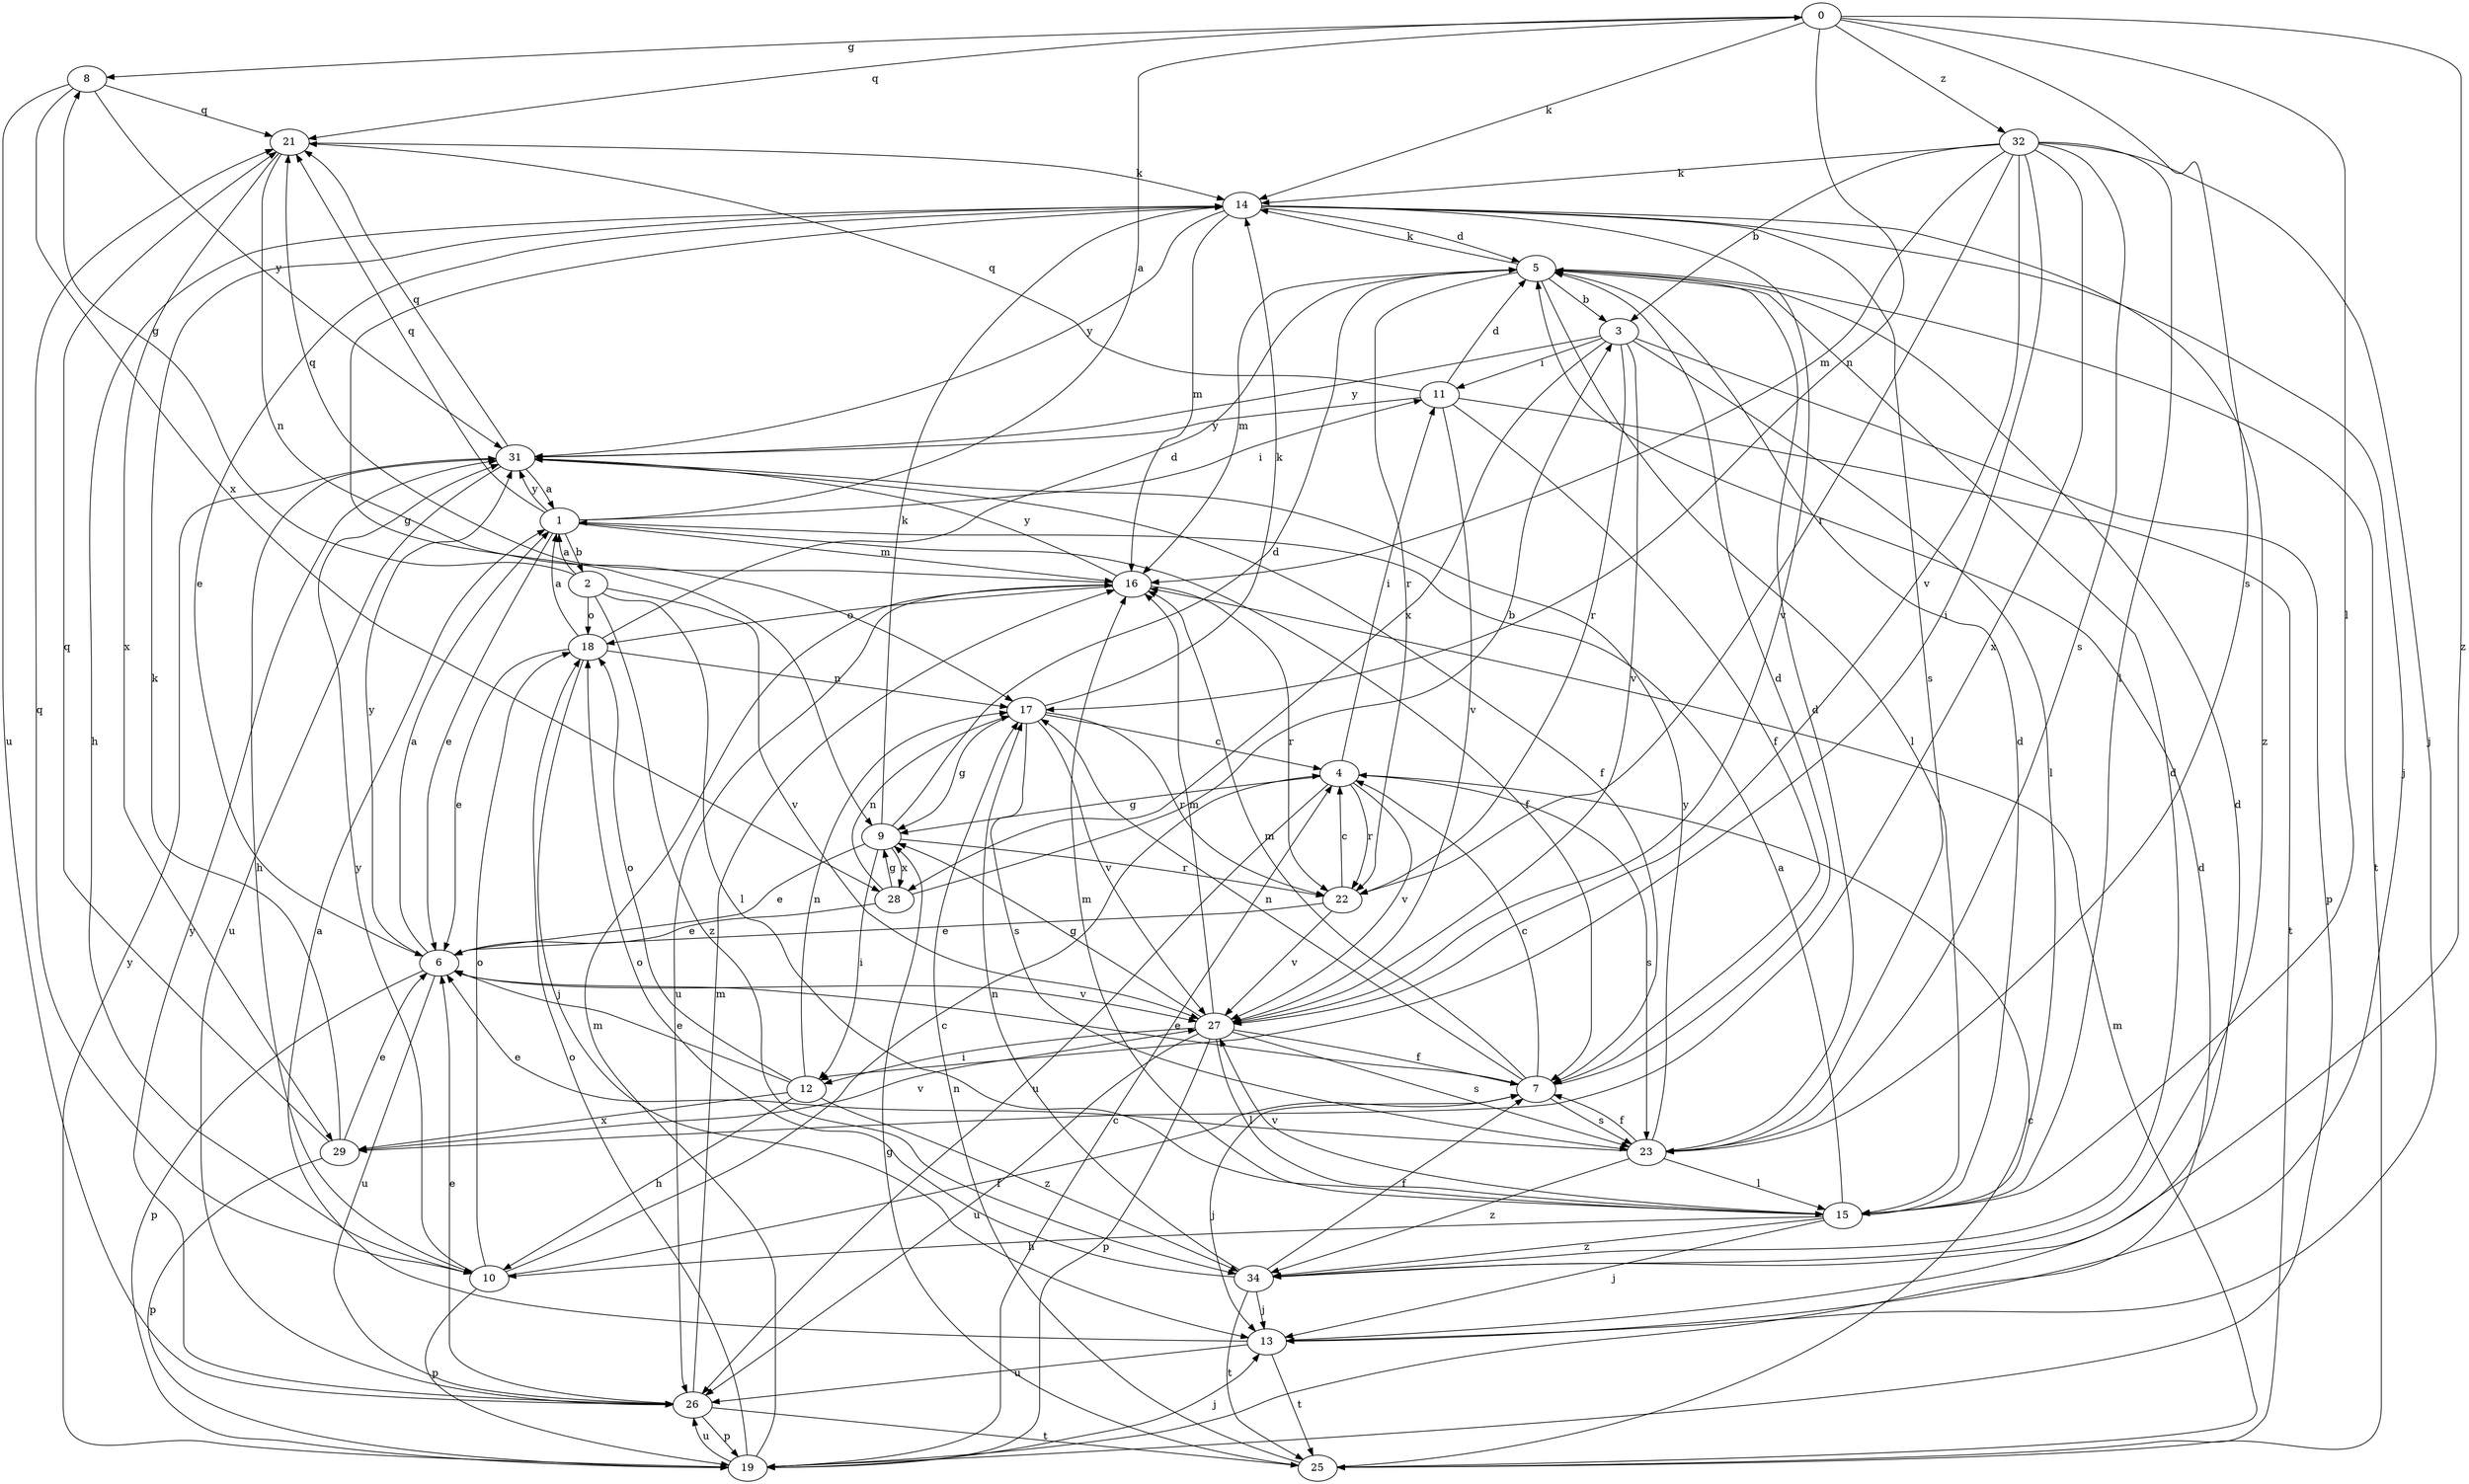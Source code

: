 strict digraph  {
0;
1;
2;
3;
4;
5;
6;
7;
8;
9;
10;
11;
12;
13;
14;
15;
16;
17;
18;
19;
21;
22;
23;
25;
26;
27;
28;
29;
31;
32;
34;
0 -> 8  [label=g];
0 -> 14  [label=k];
0 -> 15  [label=l];
0 -> 17  [label=n];
0 -> 21  [label=q];
0 -> 23  [label=s];
0 -> 32  [label=z];
0 -> 34  [label=z];
1 -> 0  [label=a];
1 -> 2  [label=b];
1 -> 6  [label=e];
1 -> 7  [label=f];
1 -> 11  [label=i];
1 -> 16  [label=m];
1 -> 21  [label=q];
1 -> 31  [label=y];
2 -> 1  [label=a];
2 -> 8  [label=g];
2 -> 15  [label=l];
2 -> 18  [label=o];
2 -> 27  [label=v];
2 -> 34  [label=z];
3 -> 11  [label=i];
3 -> 15  [label=l];
3 -> 19  [label=p];
3 -> 22  [label=r];
3 -> 27  [label=v];
3 -> 28  [label=x];
3 -> 31  [label=y];
4 -> 9  [label=g];
4 -> 11  [label=i];
4 -> 22  [label=r];
4 -> 23  [label=s];
4 -> 26  [label=u];
4 -> 27  [label=v];
5 -> 3  [label=b];
5 -> 14  [label=k];
5 -> 15  [label=l];
5 -> 16  [label=m];
5 -> 22  [label=r];
5 -> 25  [label=t];
6 -> 1  [label=a];
6 -> 19  [label=p];
6 -> 26  [label=u];
6 -> 27  [label=v];
6 -> 31  [label=y];
7 -> 4  [label=c];
7 -> 5  [label=d];
7 -> 6  [label=e];
7 -> 13  [label=j];
7 -> 16  [label=m];
7 -> 17  [label=n];
7 -> 23  [label=s];
8 -> 21  [label=q];
8 -> 26  [label=u];
8 -> 28  [label=x];
8 -> 31  [label=y];
9 -> 5  [label=d];
9 -> 6  [label=e];
9 -> 12  [label=i];
9 -> 14  [label=k];
9 -> 22  [label=r];
9 -> 28  [label=x];
10 -> 4  [label=c];
10 -> 7  [label=f];
10 -> 18  [label=o];
10 -> 19  [label=p];
10 -> 21  [label=q];
10 -> 31  [label=y];
11 -> 5  [label=d];
11 -> 7  [label=f];
11 -> 21  [label=q];
11 -> 25  [label=t];
11 -> 27  [label=v];
11 -> 31  [label=y];
12 -> 6  [label=e];
12 -> 10  [label=h];
12 -> 17  [label=n];
12 -> 18  [label=o];
12 -> 29  [label=x];
12 -> 34  [label=z];
13 -> 1  [label=a];
13 -> 5  [label=d];
13 -> 25  [label=t];
13 -> 26  [label=u];
14 -> 5  [label=d];
14 -> 6  [label=e];
14 -> 9  [label=g];
14 -> 10  [label=h];
14 -> 13  [label=j];
14 -> 16  [label=m];
14 -> 23  [label=s];
14 -> 27  [label=v];
14 -> 31  [label=y];
14 -> 34  [label=z];
15 -> 1  [label=a];
15 -> 5  [label=d];
15 -> 10  [label=h];
15 -> 13  [label=j];
15 -> 16  [label=m];
15 -> 27  [label=v];
15 -> 34  [label=z];
16 -> 18  [label=o];
16 -> 21  [label=q];
16 -> 22  [label=r];
16 -> 26  [label=u];
16 -> 31  [label=y];
17 -> 4  [label=c];
17 -> 9  [label=g];
17 -> 14  [label=k];
17 -> 22  [label=r];
17 -> 23  [label=s];
17 -> 27  [label=v];
18 -> 1  [label=a];
18 -> 5  [label=d];
18 -> 6  [label=e];
18 -> 13  [label=j];
18 -> 17  [label=n];
19 -> 4  [label=c];
19 -> 5  [label=d];
19 -> 13  [label=j];
19 -> 16  [label=m];
19 -> 18  [label=o];
19 -> 26  [label=u];
19 -> 31  [label=y];
21 -> 14  [label=k];
21 -> 17  [label=n];
21 -> 29  [label=x];
22 -> 4  [label=c];
22 -> 6  [label=e];
22 -> 27  [label=v];
23 -> 5  [label=d];
23 -> 6  [label=e];
23 -> 7  [label=f];
23 -> 15  [label=l];
23 -> 31  [label=y];
23 -> 34  [label=z];
25 -> 4  [label=c];
25 -> 9  [label=g];
25 -> 16  [label=m];
25 -> 17  [label=n];
26 -> 6  [label=e];
26 -> 16  [label=m];
26 -> 19  [label=p];
26 -> 25  [label=t];
26 -> 31  [label=y];
27 -> 7  [label=f];
27 -> 9  [label=g];
27 -> 12  [label=i];
27 -> 15  [label=l];
27 -> 16  [label=m];
27 -> 19  [label=p];
27 -> 23  [label=s];
27 -> 26  [label=u];
28 -> 3  [label=b];
28 -> 6  [label=e];
28 -> 9  [label=g];
28 -> 17  [label=n];
29 -> 6  [label=e];
29 -> 14  [label=k];
29 -> 19  [label=p];
29 -> 21  [label=q];
29 -> 27  [label=v];
31 -> 1  [label=a];
31 -> 7  [label=f];
31 -> 10  [label=h];
31 -> 21  [label=q];
31 -> 26  [label=u];
32 -> 3  [label=b];
32 -> 12  [label=i];
32 -> 13  [label=j];
32 -> 14  [label=k];
32 -> 15  [label=l];
32 -> 16  [label=m];
32 -> 22  [label=r];
32 -> 23  [label=s];
32 -> 27  [label=v];
32 -> 29  [label=x];
34 -> 5  [label=d];
34 -> 7  [label=f];
34 -> 13  [label=j];
34 -> 17  [label=n];
34 -> 18  [label=o];
34 -> 25  [label=t];
}
